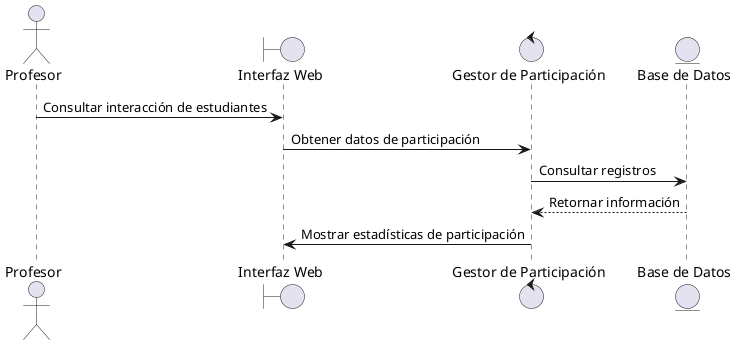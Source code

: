 @startuml 'Gestionar Participación de Estudiantes'
actor Profesor
boundary "Interfaz Web" as UI
control "Gestor de Participación" as GP
entity "Base de Datos" as DB

Profesor -> UI: Consultar interacción de estudiantes
UI -> GP: Obtener datos de participación
GP -> DB: Consultar registros
DB --> GP: Retornar información
GP -> UI: Mostrar estadísticas de participación

@enduml

